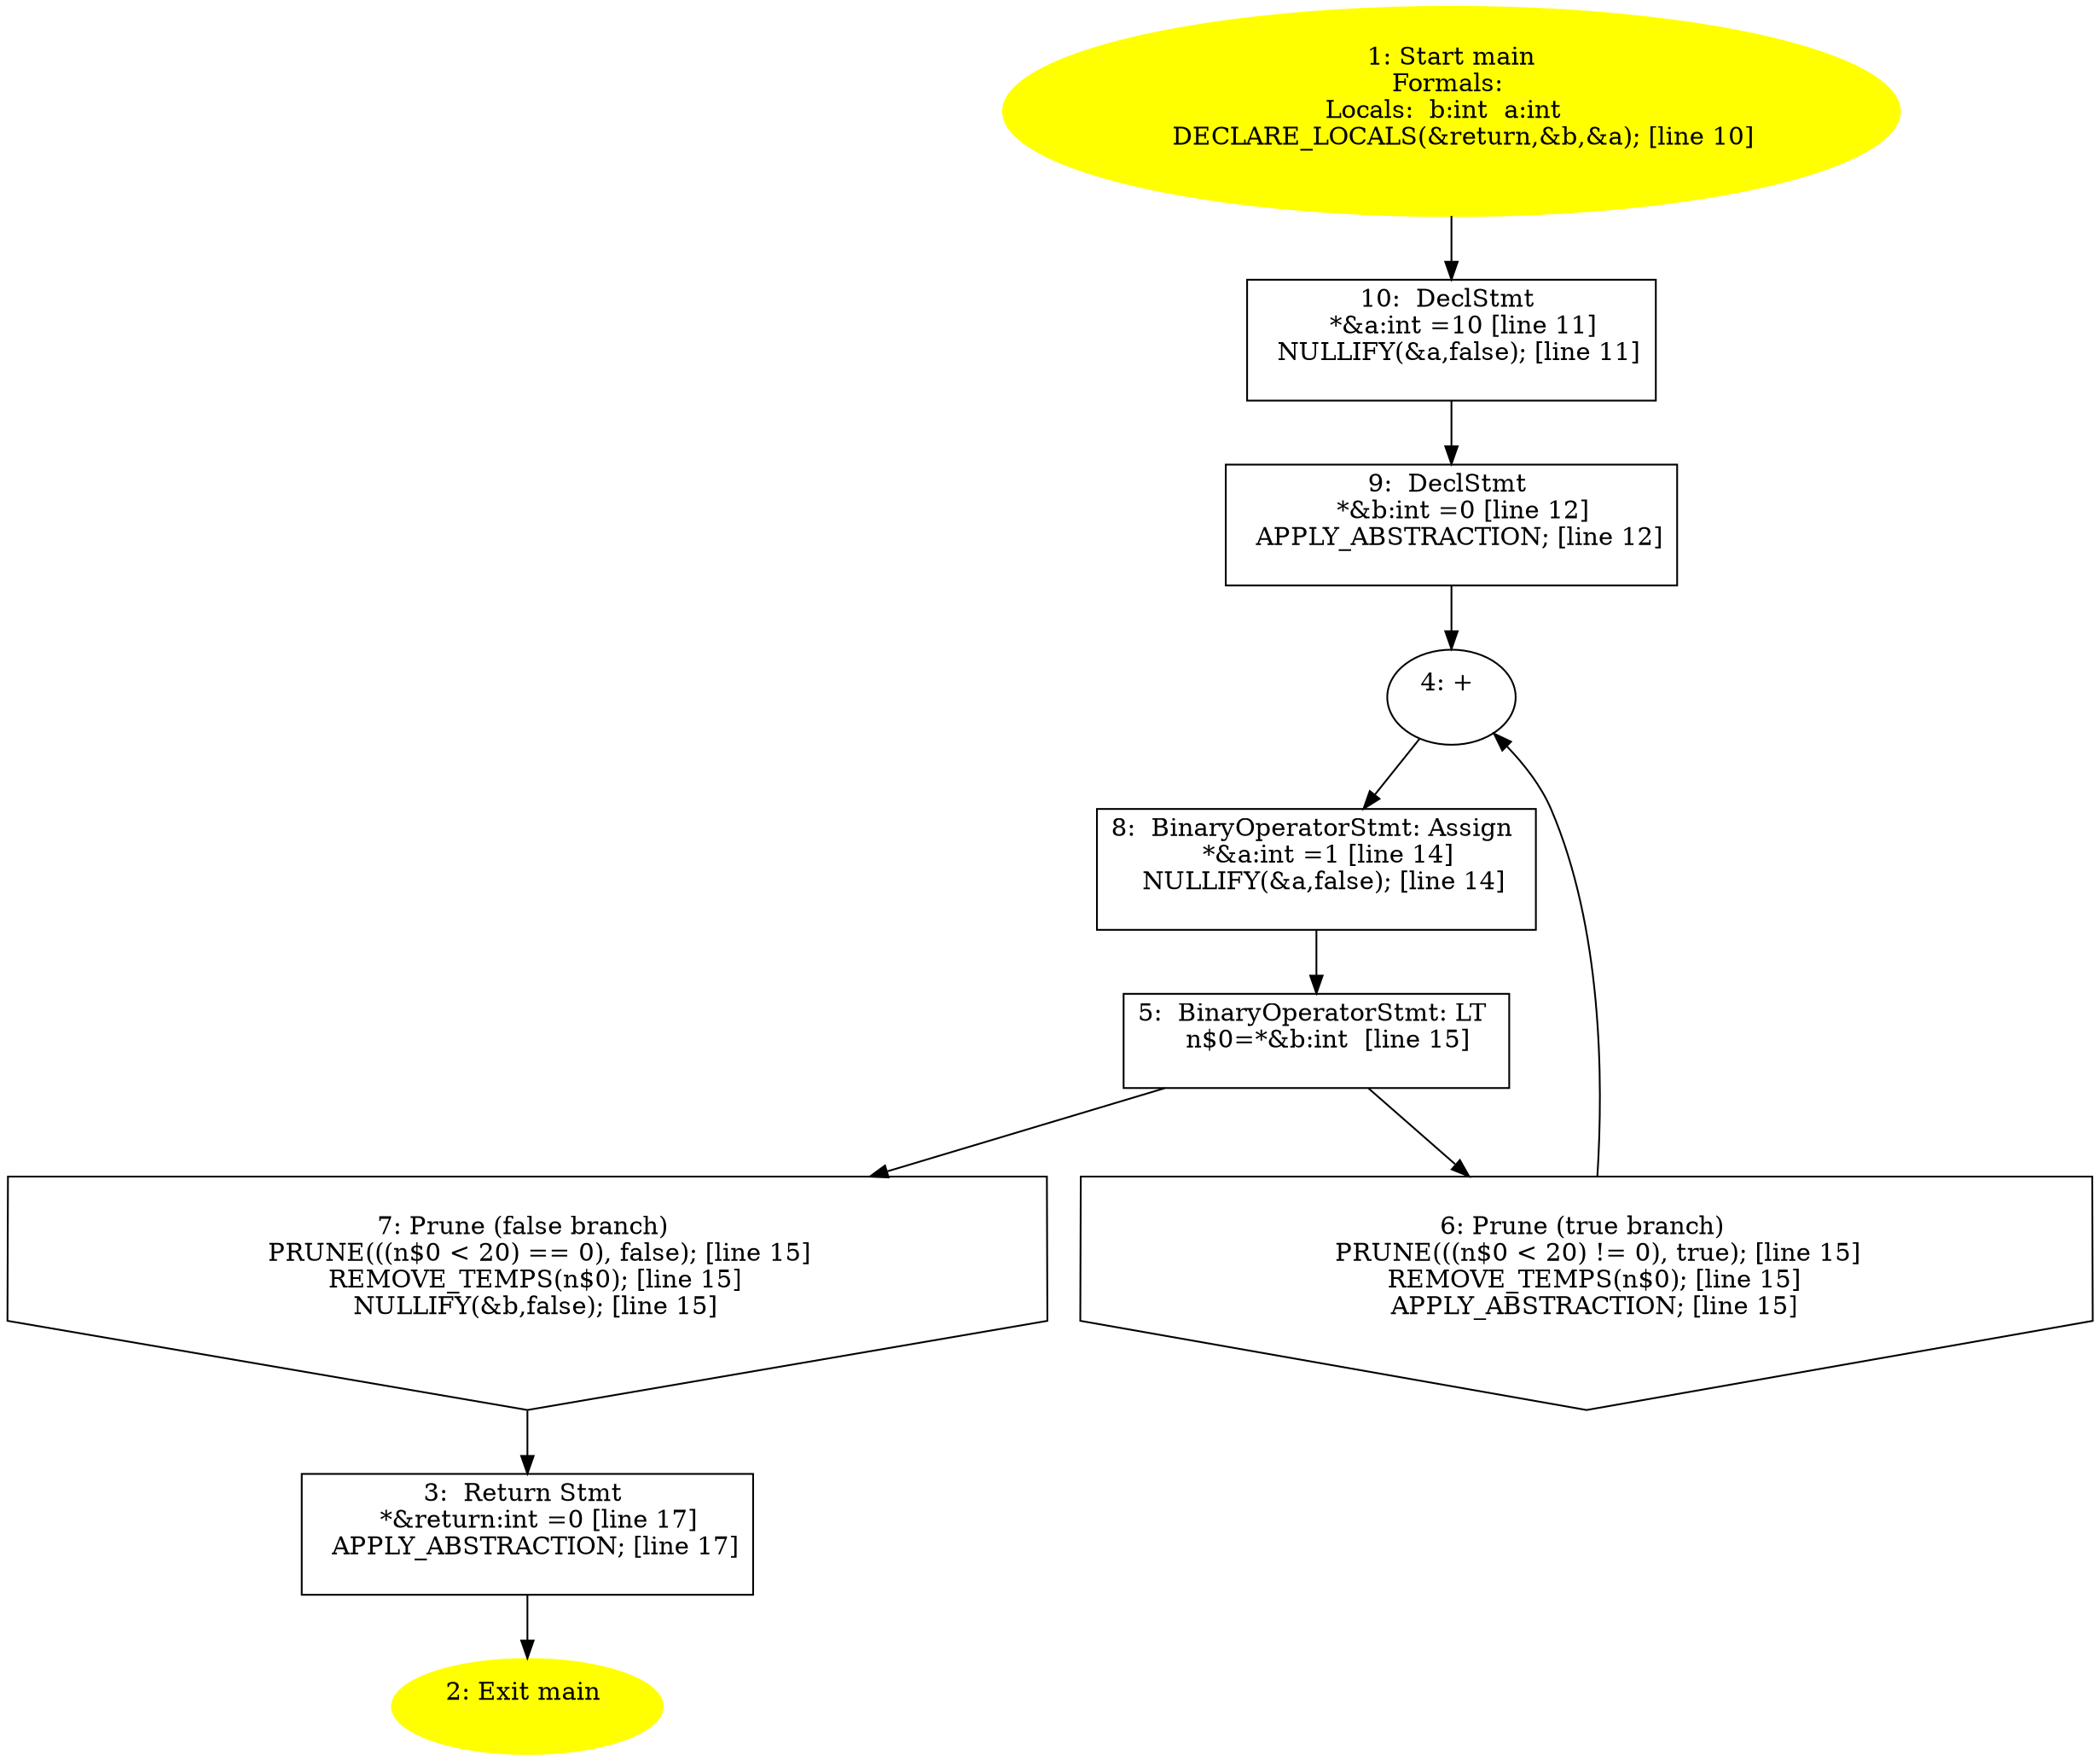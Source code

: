 digraph iCFG {
10 [label="10:  DeclStmt \n   *&a:int =10 [line 11]\n  NULLIFY(&a,false); [line 11]\n " shape="box"]
	

	 10 -> 9 ;
9 [label="9:  DeclStmt \n   *&b:int =0 [line 12]\n  APPLY_ABSTRACTION; [line 12]\n " shape="box"]
	

	 9 -> 4 ;
8 [label="8:  BinaryOperatorStmt: Assign \n   *&a:int =1 [line 14]\n  NULLIFY(&a,false); [line 14]\n " shape="box"]
	

	 8 -> 5 ;
7 [label="7: Prune (false branch) \n   PRUNE(((n$0 < 20) == 0), false); [line 15]\n  REMOVE_TEMPS(n$0); [line 15]\n  NULLIFY(&b,false); [line 15]\n " shape="invhouse"]
	

	 7 -> 3 ;
6 [label="6: Prune (true branch) \n   PRUNE(((n$0 < 20) != 0), true); [line 15]\n  REMOVE_TEMPS(n$0); [line 15]\n  APPLY_ABSTRACTION; [line 15]\n " shape="invhouse"]
	

	 6 -> 4 ;
5 [label="5:  BinaryOperatorStmt: LT \n   n$0=*&b:int  [line 15]\n " shape="box"]
	

	 5 -> 6 ;
	 5 -> 7 ;
4 [label="4: + \n  " ]
	

	 4 -> 8 ;
3 [label="3:  Return Stmt \n   *&return:int =0 [line 17]\n  APPLY_ABSTRACTION; [line 17]\n " shape="box"]
	

	 3 -> 2 ;
2 [label="2: Exit main \n  " color=yellow style=filled]
	

1 [label="1: Start main\nFormals: \nLocals:  b:int  a:int  \n   DECLARE_LOCALS(&return,&b,&a); [line 10]\n " color=yellow style=filled]
	

	 1 -> 10 ;
}
